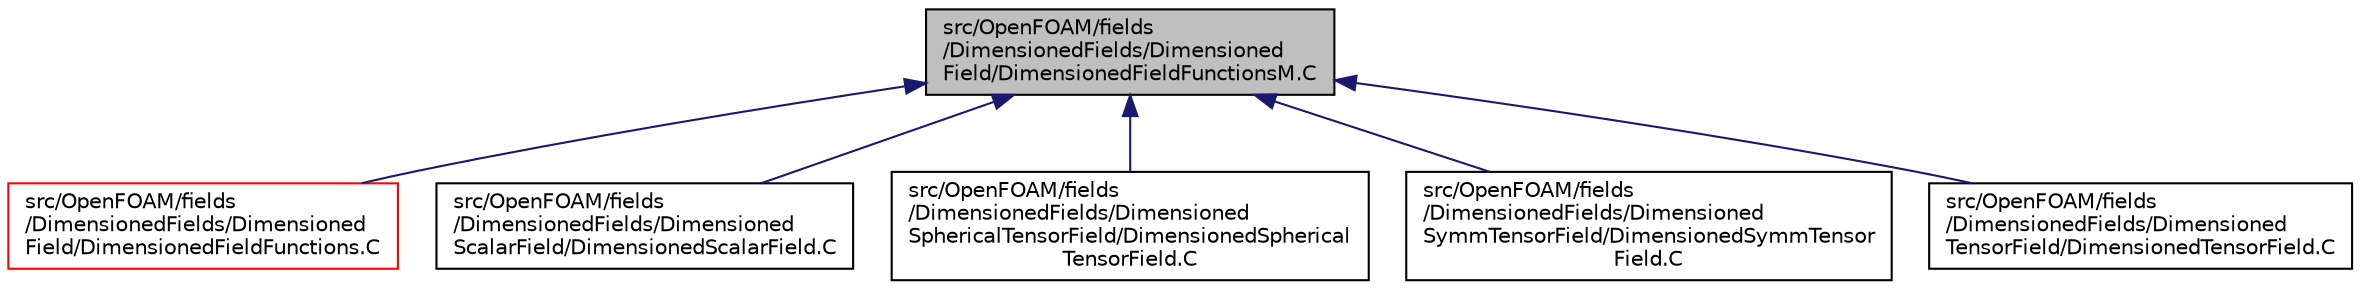 digraph "src/OpenFOAM/fields/DimensionedFields/DimensionedField/DimensionedFieldFunctionsM.C"
{
  bgcolor="transparent";
  edge [fontname="Helvetica",fontsize="10",labelfontname="Helvetica",labelfontsize="10"];
  node [fontname="Helvetica",fontsize="10",shape=record];
  Node1 [label="src/OpenFOAM/fields\l/DimensionedFields/Dimensioned\lField/DimensionedFieldFunctionsM.C",height=0.2,width=0.4,color="black", fillcolor="grey75", style="filled", fontcolor="black"];
  Node1 -> Node2 [dir="back",color="midnightblue",fontsize="10",style="solid",fontname="Helvetica"];
  Node2 [label="src/OpenFOAM/fields\l/DimensionedFields/Dimensioned\lField/DimensionedFieldFunctions.C",height=0.2,width=0.4,color="red",URL="$a07888.html"];
  Node1 -> Node3 [dir="back",color="midnightblue",fontsize="10",style="solid",fontname="Helvetica"];
  Node3 [label="src/OpenFOAM/fields\l/DimensionedFields/Dimensioned\lScalarField/DimensionedScalarField.C",height=0.2,width=0.4,color="black",URL="$a07899.html"];
  Node1 -> Node4 [dir="back",color="midnightblue",fontsize="10",style="solid",fontname="Helvetica"];
  Node4 [label="src/OpenFOAM/fields\l/DimensionedFields/Dimensioned\lSphericalTensorField/DimensionedSpherical\lTensorField.C",height=0.2,width=0.4,color="black",URL="$a07901.html"];
  Node1 -> Node5 [dir="back",color="midnightblue",fontsize="10",style="solid",fontname="Helvetica"];
  Node5 [label="src/OpenFOAM/fields\l/DimensionedFields/Dimensioned\lSymmTensorField/DimensionedSymmTensor\lField.C",height=0.2,width=0.4,color="black",URL="$a07903.html"];
  Node1 -> Node6 [dir="back",color="midnightblue",fontsize="10",style="solid",fontname="Helvetica"];
  Node6 [label="src/OpenFOAM/fields\l/DimensionedFields/Dimensioned\lTensorField/DimensionedTensorField.C",height=0.2,width=0.4,color="black",URL="$a07905.html"];
}
